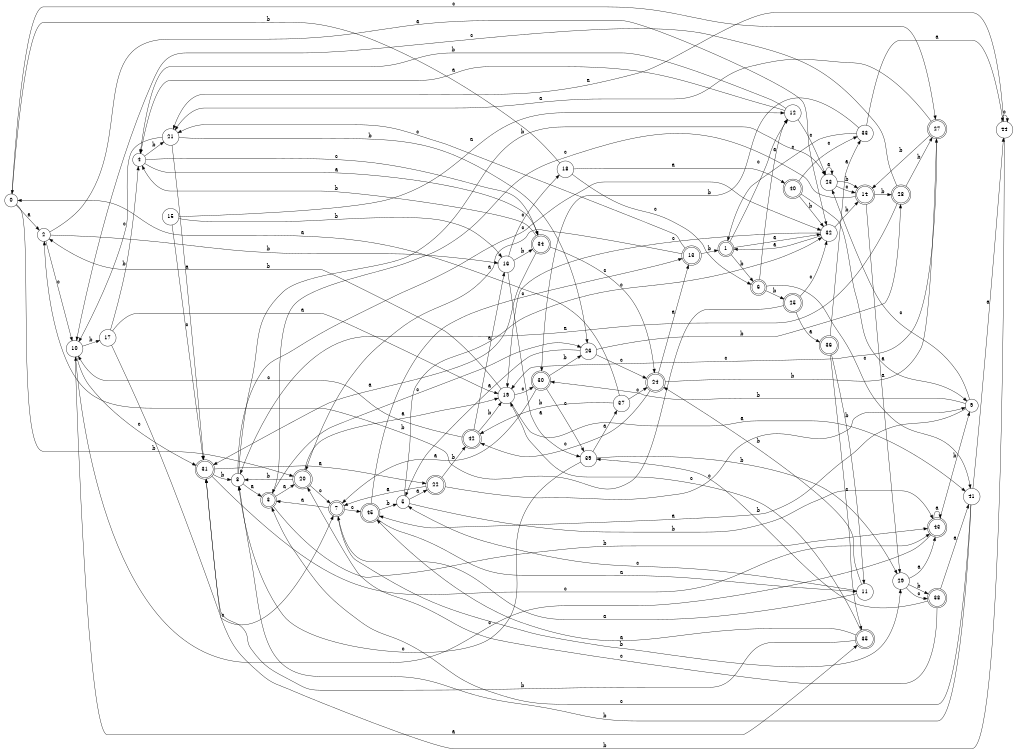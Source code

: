 digraph n37_6 {
__start0 [label="" shape="none"];

rankdir=LR;
size="8,5";

s0 [style="filled", color="black", fillcolor="white" shape="circle", label="0"];
s1 [style="rounded,filled", color="black", fillcolor="white" shape="doublecircle", label="1"];
s2 [style="filled", color="black", fillcolor="white" shape="circle", label="2"];
s3 [style="rounded,filled", color="black", fillcolor="white" shape="doublecircle", label="3"];
s4 [style="filled", color="black", fillcolor="white" shape="circle", label="4"];
s5 [style="filled", color="black", fillcolor="white" shape="circle", label="5"];
s6 [style="rounded,filled", color="black", fillcolor="white" shape="doublecircle", label="6"];
s7 [style="rounded,filled", color="black", fillcolor="white" shape="doublecircle", label="7"];
s8 [style="filled", color="black", fillcolor="white" shape="circle", label="8"];
s9 [style="filled", color="black", fillcolor="white" shape="circle", label="9"];
s10 [style="filled", color="black", fillcolor="white" shape="circle", label="10"];
s11 [style="filled", color="black", fillcolor="white" shape="circle", label="11"];
s12 [style="filled", color="black", fillcolor="white" shape="circle", label="12"];
s13 [style="rounded,filled", color="black", fillcolor="white" shape="doublecircle", label="13"];
s14 [style="rounded,filled", color="black", fillcolor="white" shape="doublecircle", label="14"];
s15 [style="filled", color="black", fillcolor="white" shape="circle", label="15"];
s16 [style="filled", color="black", fillcolor="white" shape="circle", label="16"];
s17 [style="filled", color="black", fillcolor="white" shape="circle", label="17"];
s18 [style="filled", color="black", fillcolor="white" shape="circle", label="18"];
s19 [style="filled", color="black", fillcolor="white" shape="circle", label="19"];
s20 [style="rounded,filled", color="black", fillcolor="white" shape="doublecircle", label="20"];
s21 [style="filled", color="black", fillcolor="white" shape="circle", label="21"];
s22 [style="rounded,filled", color="black", fillcolor="white" shape="doublecircle", label="22"];
s23 [style="filled", color="black", fillcolor="white" shape="circle", label="23"];
s24 [style="rounded,filled", color="black", fillcolor="white" shape="doublecircle", label="24"];
s25 [style="rounded,filled", color="black", fillcolor="white" shape="doublecircle", label="25"];
s26 [style="filled", color="black", fillcolor="white" shape="circle", label="26"];
s27 [style="rounded,filled", color="black", fillcolor="white" shape="doublecircle", label="27"];
s28 [style="rounded,filled", color="black", fillcolor="white" shape="doublecircle", label="28"];
s29 [style="filled", color="black", fillcolor="white" shape="circle", label="29"];
s30 [style="rounded,filled", color="black", fillcolor="white" shape="doublecircle", label="30"];
s31 [style="rounded,filled", color="black", fillcolor="white" shape="doublecircle", label="31"];
s32 [style="filled", color="black", fillcolor="white" shape="circle", label="32"];
s33 [style="filled", color="black", fillcolor="white" shape="circle", label="33"];
s34 [style="rounded,filled", color="black", fillcolor="white" shape="doublecircle", label="34"];
s35 [style="rounded,filled", color="black", fillcolor="white" shape="doublecircle", label="35"];
s36 [style="rounded,filled", color="black", fillcolor="white" shape="doublecircle", label="36"];
s37 [style="filled", color="black", fillcolor="white" shape="circle", label="37"];
s38 [style="rounded,filled", color="black", fillcolor="white" shape="doublecircle", label="38"];
s39 [style="filled", color="black", fillcolor="white" shape="circle", label="39"];
s40 [style="rounded,filled", color="black", fillcolor="white" shape="doublecircle", label="40"];
s41 [style="filled", color="black", fillcolor="white" shape="circle", label="41"];
s42 [style="rounded,filled", color="black", fillcolor="white" shape="doublecircle", label="42"];
s43 [style="rounded,filled", color="black", fillcolor="white" shape="doublecircle", label="43"];
s44 [style="filled", color="black", fillcolor="white" shape="circle", label="44"];
s45 [style="rounded,filled", color="black", fillcolor="white" shape="doublecircle", label="45"];
s0 -> s2 [label="a"];
s0 -> s20 [label="b"];
s0 -> s27 [label="c"];
s1 -> s32 [label="a"];
s1 -> s6 [label="b"];
s1 -> s12 [label="c"];
s2 -> s32 [label="a"];
s2 -> s16 [label="b"];
s2 -> s10 [label="c"];
s3 -> s20 [label="a"];
s3 -> s43 [label="b"];
s3 -> s26 [label="c"];
s4 -> s34 [label="a"];
s4 -> s21 [label="b"];
s4 -> s34 [label="c"];
s5 -> s22 [label="a"];
s5 -> s43 [label="b"];
s5 -> s32 [label="c"];
s6 -> s12 [label="a"];
s6 -> s25 [label="b"];
s6 -> s41 [label="c"];
s7 -> s3 [label="a"];
s7 -> s29 [label="b"];
s7 -> s45 [label="c"];
s8 -> s3 [label="a"];
s8 -> s23 [label="b"];
s8 -> s32 [label="c"];
s9 -> s45 [label="a"];
s9 -> s30 [label="b"];
s9 -> s23 [label="c"];
s10 -> s35 [label="a"];
s10 -> s17 [label="b"];
s10 -> s31 [label="c"];
s11 -> s7 [label="a"];
s11 -> s24 [label="b"];
s11 -> s5 [label="c"];
s12 -> s4 [label="a"];
s12 -> s4 [label="b"];
s12 -> s23 [label="c"];
s13 -> s20 [label="a"];
s13 -> s1 [label="b"];
s13 -> s21 [label="c"];
s14 -> s29 [label="a"];
s14 -> s28 [label="b"];
s14 -> s3 [label="c"];
s15 -> s12 [label="a"];
s15 -> s16 [label="b"];
s15 -> s31 [label="c"];
s16 -> s39 [label="a"];
s16 -> s34 [label="b"];
s16 -> s18 [label="c"];
s17 -> s19 [label="a"];
s17 -> s4 [label="b"];
s17 -> s7 [label="c"];
s18 -> s40 [label="a"];
s18 -> s0 [label="b"];
s18 -> s6 [label="c"];
s19 -> s41 [label="a"];
s19 -> s2 [label="b"];
s19 -> s30 [label="c"];
s20 -> s19 [label="a"];
s20 -> s8 [label="b"];
s20 -> s7 [label="c"];
s21 -> s31 [label="a"];
s21 -> s26 [label="b"];
s21 -> s10 [label="c"];
s22 -> s7 [label="a"];
s22 -> s42 [label="b"];
s22 -> s9 [label="c"];
s23 -> s23 [label="a"];
s23 -> s14 [label="b"];
s23 -> s14 [label="c"];
s24 -> s13 [label="a"];
s24 -> s27 [label="b"];
s24 -> s42 [label="c"];
s25 -> s36 [label="a"];
s25 -> s2 [label="b"];
s25 -> s32 [label="c"];
s26 -> s5 [label="a"];
s26 -> s28 [label="b"];
s26 -> s24 [label="c"];
s27 -> s21 [label="a"];
s27 -> s14 [label="b"];
s27 -> s19 [label="c"];
s28 -> s8 [label="a"];
s28 -> s27 [label="b"];
s28 -> s10 [label="c"];
s29 -> s43 [label="a"];
s29 -> s38 [label="b"];
s29 -> s38 [label="c"];
s30 -> s7 [label="a"];
s30 -> s26 [label="b"];
s30 -> s39 [label="c"];
s31 -> s22 [label="a"];
s31 -> s8 [label="b"];
s31 -> s43 [label="c"];
s32 -> s1 [label="a"];
s32 -> s14 [label="b"];
s32 -> s19 [label="c"];
s33 -> s44 [label="a"];
s33 -> s30 [label="b"];
s33 -> s1 [label="c"];
s34 -> s31 [label="a"];
s34 -> s4 [label="b"];
s34 -> s24 [label="c"];
s35 -> s45 [label="a"];
s35 -> s31 [label="b"];
s35 -> s19 [label="c"];
s36 -> s33 [label="a"];
s36 -> s11 [label="b"];
s36 -> s35 [label="c"];
s37 -> s0 [label="a"];
s37 -> s42 [label="b"];
s37 -> s24 [label="c"];
s38 -> s41 [label="a"];
s38 -> s39 [label="b"];
s38 -> s20 [label="c"];
s39 -> s37 [label="a"];
s39 -> s29 [label="b"];
s39 -> s8 [label="c"];
s40 -> s9 [label="a"];
s40 -> s32 [label="b"];
s40 -> s33 [label="c"];
s41 -> s44 [label="a"];
s41 -> s8 [label="b"];
s41 -> s3 [label="c"];
s42 -> s16 [label="a"];
s42 -> s19 [label="b"];
s42 -> s10 [label="c"];
s43 -> s43 [label="a"];
s43 -> s9 [label="b"];
s43 -> s10 [label="c"];
s44 -> s21 [label="a"];
s44 -> s31 [label="b"];
s44 -> s44 [label="c"];
s45 -> s11 [label="a"];
s45 -> s5 [label="b"];
s45 -> s13 [label="c"];

}